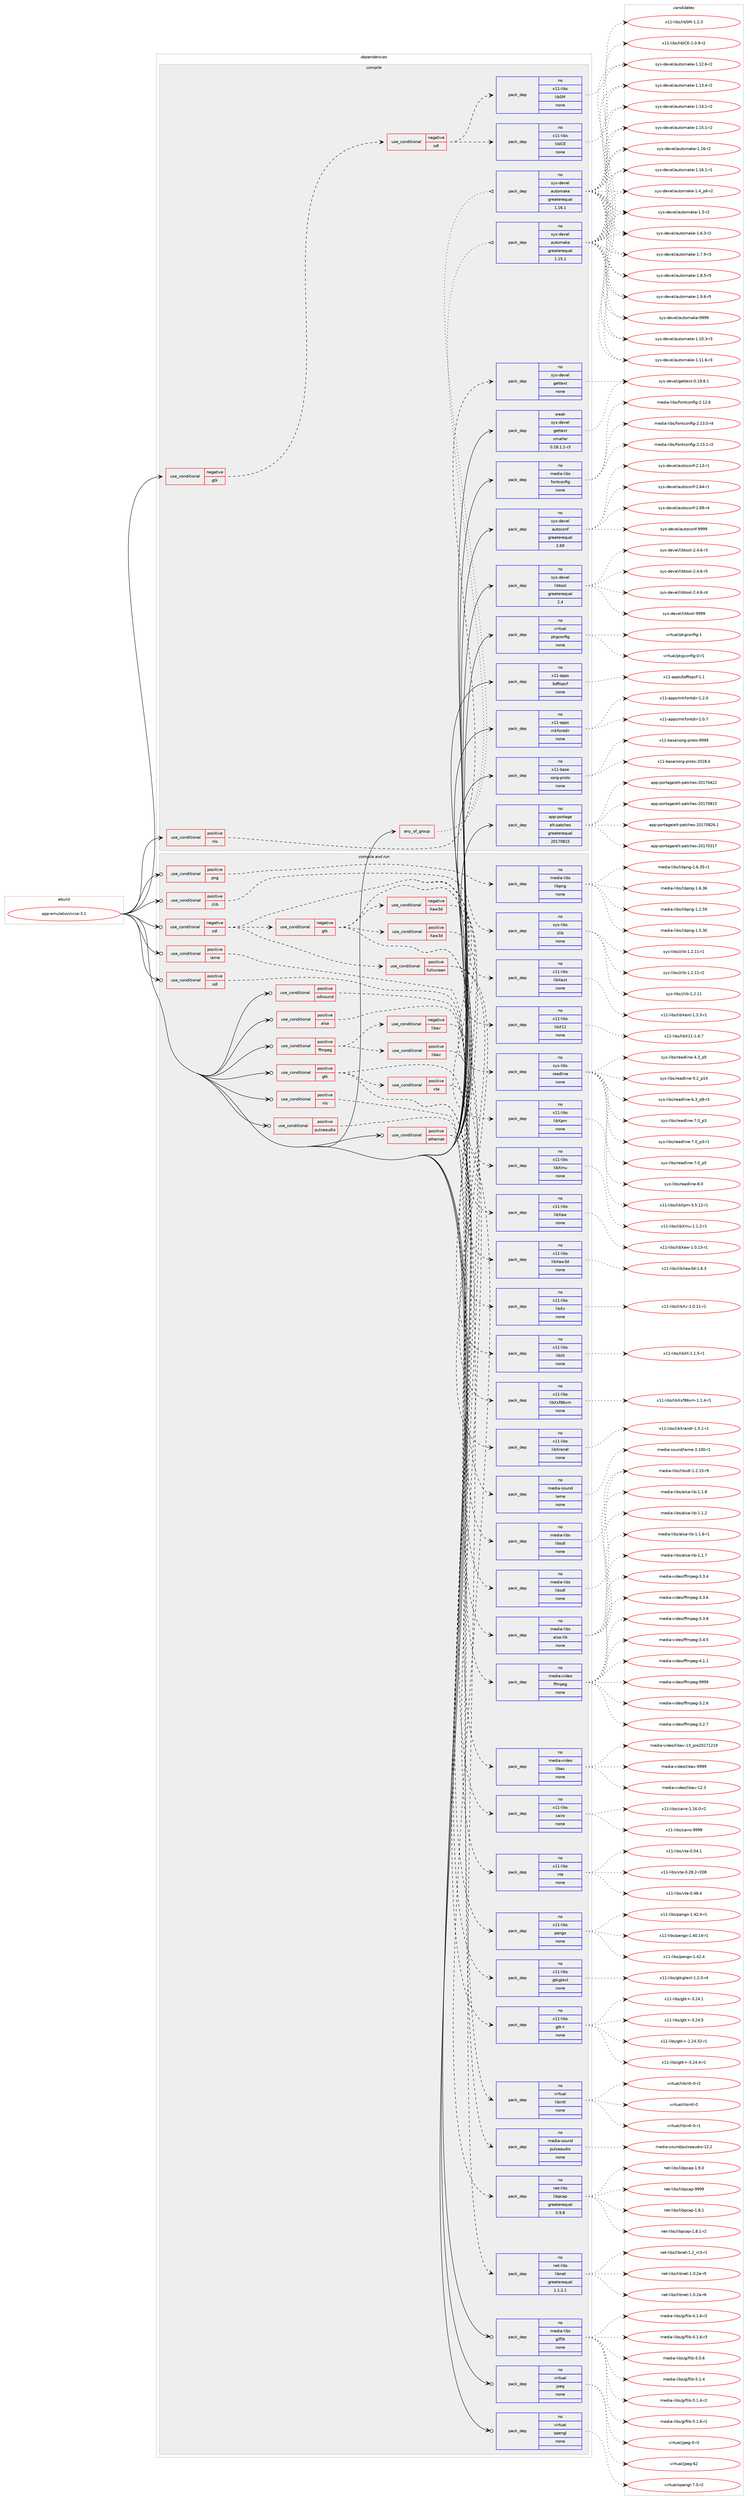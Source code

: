 digraph prolog {

# *************
# Graph options
# *************

newrank=true;
concentrate=true;
compound=true;
graph [rankdir=LR,fontname=Helvetica,fontsize=10,ranksep=1.5];#, ranksep=2.5, nodesep=0.2];
edge  [arrowhead=vee];
node  [fontname=Helvetica,fontsize=10];

# **********
# The ebuild
# **********

subgraph cluster_leftcol {
color=gray;
rank=same;
label=<<i>ebuild</i>>;
id [label="app-emulation/vice-3.1", color=red, width=4, href="../app-emulation/vice-3.1.svg"];
}

# ****************
# The dependencies
# ****************

subgraph cluster_midcol {
color=gray;
label=<<i>dependencies</i>>;
subgraph cluster_compile {
fillcolor="#eeeeee";
style=filled;
label=<<i>compile</i>>;
subgraph any19512 {
dependency1289236 [label=<<TABLE BORDER="0" CELLBORDER="1" CELLSPACING="0" CELLPADDING="4"><TR><TD CELLPADDING="10">any_of_group</TD></TR></TABLE>>, shape=none, color=red];subgraph pack918364 {
dependency1289237 [label=<<TABLE BORDER="0" CELLBORDER="1" CELLSPACING="0" CELLPADDING="4" WIDTH="220"><TR><TD ROWSPAN="6" CELLPADDING="30">pack_dep</TD></TR><TR><TD WIDTH="110">no</TD></TR><TR><TD>sys-devel</TD></TR><TR><TD>automake</TD></TR><TR><TD>greaterequal</TD></TR><TR><TD>1.16.1</TD></TR></TABLE>>, shape=none, color=blue];
}
dependency1289236:e -> dependency1289237:w [weight=20,style="dotted",arrowhead="oinv"];
subgraph pack918365 {
dependency1289238 [label=<<TABLE BORDER="0" CELLBORDER="1" CELLSPACING="0" CELLPADDING="4" WIDTH="220"><TR><TD ROWSPAN="6" CELLPADDING="30">pack_dep</TD></TR><TR><TD WIDTH="110">no</TD></TR><TR><TD>sys-devel</TD></TR><TR><TD>automake</TD></TR><TR><TD>greaterequal</TD></TR><TR><TD>1.15.1</TD></TR></TABLE>>, shape=none, color=blue];
}
dependency1289236:e -> dependency1289238:w [weight=20,style="dotted",arrowhead="oinv"];
}
id:e -> dependency1289236:w [weight=20,style="solid",arrowhead="vee"];
subgraph cond350822 {
dependency1289239 [label=<<TABLE BORDER="0" CELLBORDER="1" CELLSPACING="0" CELLPADDING="4"><TR><TD ROWSPAN="3" CELLPADDING="10">use_conditional</TD></TR><TR><TD>negative</TD></TR><TR><TD>gtk</TD></TR></TABLE>>, shape=none, color=red];
subgraph cond350823 {
dependency1289240 [label=<<TABLE BORDER="0" CELLBORDER="1" CELLSPACING="0" CELLPADDING="4"><TR><TD ROWSPAN="3" CELLPADDING="10">use_conditional</TD></TR><TR><TD>negative</TD></TR><TR><TD>sdl</TD></TR></TABLE>>, shape=none, color=red];
subgraph pack918366 {
dependency1289241 [label=<<TABLE BORDER="0" CELLBORDER="1" CELLSPACING="0" CELLPADDING="4" WIDTH="220"><TR><TD ROWSPAN="6" CELLPADDING="30">pack_dep</TD></TR><TR><TD WIDTH="110">no</TD></TR><TR><TD>x11-libs</TD></TR><TR><TD>libICE</TD></TR><TR><TD>none</TD></TR><TR><TD></TD></TR></TABLE>>, shape=none, color=blue];
}
dependency1289240:e -> dependency1289241:w [weight=20,style="dashed",arrowhead="vee"];
subgraph pack918367 {
dependency1289242 [label=<<TABLE BORDER="0" CELLBORDER="1" CELLSPACING="0" CELLPADDING="4" WIDTH="220"><TR><TD ROWSPAN="6" CELLPADDING="30">pack_dep</TD></TR><TR><TD WIDTH="110">no</TD></TR><TR><TD>x11-libs</TD></TR><TR><TD>libSM</TD></TR><TR><TD>none</TD></TR><TR><TD></TD></TR></TABLE>>, shape=none, color=blue];
}
dependency1289240:e -> dependency1289242:w [weight=20,style="dashed",arrowhead="vee"];
}
dependency1289239:e -> dependency1289240:w [weight=20,style="dashed",arrowhead="vee"];
}
id:e -> dependency1289239:w [weight=20,style="solid",arrowhead="vee"];
subgraph cond350824 {
dependency1289243 [label=<<TABLE BORDER="0" CELLBORDER="1" CELLSPACING="0" CELLPADDING="4"><TR><TD ROWSPAN="3" CELLPADDING="10">use_conditional</TD></TR><TR><TD>positive</TD></TR><TR><TD>nls</TD></TR></TABLE>>, shape=none, color=red];
subgraph pack918368 {
dependency1289244 [label=<<TABLE BORDER="0" CELLBORDER="1" CELLSPACING="0" CELLPADDING="4" WIDTH="220"><TR><TD ROWSPAN="6" CELLPADDING="30">pack_dep</TD></TR><TR><TD WIDTH="110">no</TD></TR><TR><TD>sys-devel</TD></TR><TR><TD>gettext</TD></TR><TR><TD>none</TD></TR><TR><TD></TD></TR></TABLE>>, shape=none, color=blue];
}
dependency1289243:e -> dependency1289244:w [weight=20,style="dashed",arrowhead="vee"];
}
id:e -> dependency1289243:w [weight=20,style="solid",arrowhead="vee"];
subgraph pack918369 {
dependency1289245 [label=<<TABLE BORDER="0" CELLBORDER="1" CELLSPACING="0" CELLPADDING="4" WIDTH="220"><TR><TD ROWSPAN="6" CELLPADDING="30">pack_dep</TD></TR><TR><TD WIDTH="110">no</TD></TR><TR><TD>app-portage</TD></TR><TR><TD>elt-patches</TD></TR><TR><TD>greaterequal</TD></TR><TR><TD>20170815</TD></TR></TABLE>>, shape=none, color=blue];
}
id:e -> dependency1289245:w [weight=20,style="solid",arrowhead="vee"];
subgraph pack918370 {
dependency1289246 [label=<<TABLE BORDER="0" CELLBORDER="1" CELLSPACING="0" CELLPADDING="4" WIDTH="220"><TR><TD ROWSPAN="6" CELLPADDING="30">pack_dep</TD></TR><TR><TD WIDTH="110">no</TD></TR><TR><TD>media-libs</TD></TR><TR><TD>fontconfig</TD></TR><TR><TD>none</TD></TR><TR><TD></TD></TR></TABLE>>, shape=none, color=blue];
}
id:e -> dependency1289246:w [weight=20,style="solid",arrowhead="vee"];
subgraph pack918371 {
dependency1289247 [label=<<TABLE BORDER="0" CELLBORDER="1" CELLSPACING="0" CELLPADDING="4" WIDTH="220"><TR><TD ROWSPAN="6" CELLPADDING="30">pack_dep</TD></TR><TR><TD WIDTH="110">no</TD></TR><TR><TD>sys-devel</TD></TR><TR><TD>autoconf</TD></TR><TR><TD>greaterequal</TD></TR><TR><TD>2.69</TD></TR></TABLE>>, shape=none, color=blue];
}
id:e -> dependency1289247:w [weight=20,style="solid",arrowhead="vee"];
subgraph pack918372 {
dependency1289248 [label=<<TABLE BORDER="0" CELLBORDER="1" CELLSPACING="0" CELLPADDING="4" WIDTH="220"><TR><TD ROWSPAN="6" CELLPADDING="30">pack_dep</TD></TR><TR><TD WIDTH="110">no</TD></TR><TR><TD>sys-devel</TD></TR><TR><TD>libtool</TD></TR><TR><TD>greaterequal</TD></TR><TR><TD>2.4</TD></TR></TABLE>>, shape=none, color=blue];
}
id:e -> dependency1289248:w [weight=20,style="solid",arrowhead="vee"];
subgraph pack918373 {
dependency1289249 [label=<<TABLE BORDER="0" CELLBORDER="1" CELLSPACING="0" CELLPADDING="4" WIDTH="220"><TR><TD ROWSPAN="6" CELLPADDING="30">pack_dep</TD></TR><TR><TD WIDTH="110">no</TD></TR><TR><TD>virtual</TD></TR><TR><TD>pkgconfig</TD></TR><TR><TD>none</TD></TR><TR><TD></TD></TR></TABLE>>, shape=none, color=blue];
}
id:e -> dependency1289249:w [weight=20,style="solid",arrowhead="vee"];
subgraph pack918374 {
dependency1289250 [label=<<TABLE BORDER="0" CELLBORDER="1" CELLSPACING="0" CELLPADDING="4" WIDTH="220"><TR><TD ROWSPAN="6" CELLPADDING="30">pack_dep</TD></TR><TR><TD WIDTH="110">no</TD></TR><TR><TD>x11-apps</TD></TR><TR><TD>bdftopcf</TD></TR><TR><TD>none</TD></TR><TR><TD></TD></TR></TABLE>>, shape=none, color=blue];
}
id:e -> dependency1289250:w [weight=20,style="solid",arrowhead="vee"];
subgraph pack918375 {
dependency1289251 [label=<<TABLE BORDER="0" CELLBORDER="1" CELLSPACING="0" CELLPADDING="4" WIDTH="220"><TR><TD ROWSPAN="6" CELLPADDING="30">pack_dep</TD></TR><TR><TD WIDTH="110">no</TD></TR><TR><TD>x11-apps</TD></TR><TR><TD>mkfontdir</TD></TR><TR><TD>none</TD></TR><TR><TD></TD></TR></TABLE>>, shape=none, color=blue];
}
id:e -> dependency1289251:w [weight=20,style="solid",arrowhead="vee"];
subgraph pack918376 {
dependency1289252 [label=<<TABLE BORDER="0" CELLBORDER="1" CELLSPACING="0" CELLPADDING="4" WIDTH="220"><TR><TD ROWSPAN="6" CELLPADDING="30">pack_dep</TD></TR><TR><TD WIDTH="110">no</TD></TR><TR><TD>x11-base</TD></TR><TR><TD>xorg-proto</TD></TR><TR><TD>none</TD></TR><TR><TD></TD></TR></TABLE>>, shape=none, color=blue];
}
id:e -> dependency1289252:w [weight=20,style="solid",arrowhead="vee"];
subgraph pack918377 {
dependency1289253 [label=<<TABLE BORDER="0" CELLBORDER="1" CELLSPACING="0" CELLPADDING="4" WIDTH="220"><TR><TD ROWSPAN="6" CELLPADDING="30">pack_dep</TD></TR><TR><TD WIDTH="110">weak</TD></TR><TR><TD>sys-devel</TD></TR><TR><TD>gettext</TD></TR><TR><TD>smaller</TD></TR><TR><TD>0.18.1.1-r3</TD></TR></TABLE>>, shape=none, color=blue];
}
id:e -> dependency1289253:w [weight=20,style="solid",arrowhead="vee"];
}
subgraph cluster_compileandrun {
fillcolor="#eeeeee";
style=filled;
label=<<i>compile and run</i>>;
subgraph cond350825 {
dependency1289254 [label=<<TABLE BORDER="0" CELLBORDER="1" CELLSPACING="0" CELLPADDING="4"><TR><TD ROWSPAN="3" CELLPADDING="10">use_conditional</TD></TR><TR><TD>negative</TD></TR><TR><TD>sdl</TD></TR></TABLE>>, shape=none, color=red];
subgraph pack918378 {
dependency1289255 [label=<<TABLE BORDER="0" CELLBORDER="1" CELLSPACING="0" CELLPADDING="4" WIDTH="220"><TR><TD ROWSPAN="6" CELLPADDING="30">pack_dep</TD></TR><TR><TD WIDTH="110">no</TD></TR><TR><TD>sys-libs</TD></TR><TR><TD>readline</TD></TR><TR><TD>none</TD></TR><TR><TD></TD></TR></TABLE>>, shape=none, color=blue];
}
dependency1289254:e -> dependency1289255:w [weight=20,style="dashed",arrowhead="vee"];
subgraph pack918379 {
dependency1289256 [label=<<TABLE BORDER="0" CELLBORDER="1" CELLSPACING="0" CELLPADDING="4" WIDTH="220"><TR><TD ROWSPAN="6" CELLPADDING="30">pack_dep</TD></TR><TR><TD WIDTH="110">no</TD></TR><TR><TD>x11-libs</TD></TR><TR><TD>libX11</TD></TR><TR><TD>none</TD></TR><TR><TD></TD></TR></TABLE>>, shape=none, color=blue];
}
dependency1289254:e -> dependency1289256:w [weight=20,style="dashed",arrowhead="vee"];
subgraph pack918380 {
dependency1289257 [label=<<TABLE BORDER="0" CELLBORDER="1" CELLSPACING="0" CELLPADDING="4" WIDTH="220"><TR><TD ROWSPAN="6" CELLPADDING="30">pack_dep</TD></TR><TR><TD WIDTH="110">no</TD></TR><TR><TD>x11-libs</TD></TR><TR><TD>libXext</TD></TR><TR><TD>none</TD></TR><TR><TD></TD></TR></TABLE>>, shape=none, color=blue];
}
dependency1289254:e -> dependency1289257:w [weight=20,style="dashed",arrowhead="vee"];
subgraph cond350826 {
dependency1289258 [label=<<TABLE BORDER="0" CELLBORDER="1" CELLSPACING="0" CELLPADDING="4"><TR><TD ROWSPAN="3" CELLPADDING="10">use_conditional</TD></TR><TR><TD>positive</TD></TR><TR><TD>fullscreen</TD></TR></TABLE>>, shape=none, color=red];
subgraph pack918381 {
dependency1289259 [label=<<TABLE BORDER="0" CELLBORDER="1" CELLSPACING="0" CELLPADDING="4" WIDTH="220"><TR><TD ROWSPAN="6" CELLPADDING="30">pack_dep</TD></TR><TR><TD WIDTH="110">no</TD></TR><TR><TD>x11-libs</TD></TR><TR><TD>libXrandr</TD></TR><TR><TD>none</TD></TR><TR><TD></TD></TR></TABLE>>, shape=none, color=blue];
}
dependency1289258:e -> dependency1289259:w [weight=20,style="dashed",arrowhead="vee"];
subgraph pack918382 {
dependency1289260 [label=<<TABLE BORDER="0" CELLBORDER="1" CELLSPACING="0" CELLPADDING="4" WIDTH="220"><TR><TD ROWSPAN="6" CELLPADDING="30">pack_dep</TD></TR><TR><TD WIDTH="110">no</TD></TR><TR><TD>x11-libs</TD></TR><TR><TD>libXxf86vm</TD></TR><TR><TD>none</TD></TR><TR><TD></TD></TR></TABLE>>, shape=none, color=blue];
}
dependency1289258:e -> dependency1289260:w [weight=20,style="dashed",arrowhead="vee"];
}
dependency1289254:e -> dependency1289258:w [weight=20,style="dashed",arrowhead="vee"];
subgraph cond350827 {
dependency1289261 [label=<<TABLE BORDER="0" CELLBORDER="1" CELLSPACING="0" CELLPADDING="4"><TR><TD ROWSPAN="3" CELLPADDING="10">use_conditional</TD></TR><TR><TD>negative</TD></TR><TR><TD>gtk</TD></TR></TABLE>>, shape=none, color=red];
subgraph pack918383 {
dependency1289262 [label=<<TABLE BORDER="0" CELLBORDER="1" CELLSPACING="0" CELLPADDING="4" WIDTH="220"><TR><TD ROWSPAN="6" CELLPADDING="30">pack_dep</TD></TR><TR><TD WIDTH="110">no</TD></TR><TR><TD>x11-libs</TD></TR><TR><TD>libXmu</TD></TR><TR><TD>none</TD></TR><TR><TD></TD></TR></TABLE>>, shape=none, color=blue];
}
dependency1289261:e -> dependency1289262:w [weight=20,style="dashed",arrowhead="vee"];
subgraph pack918384 {
dependency1289263 [label=<<TABLE BORDER="0" CELLBORDER="1" CELLSPACING="0" CELLPADDING="4" WIDTH="220"><TR><TD ROWSPAN="6" CELLPADDING="30">pack_dep</TD></TR><TR><TD WIDTH="110">no</TD></TR><TR><TD>x11-libs</TD></TR><TR><TD>libXpm</TD></TR><TR><TD>none</TD></TR><TR><TD></TD></TR></TABLE>>, shape=none, color=blue];
}
dependency1289261:e -> dependency1289263:w [weight=20,style="dashed",arrowhead="vee"];
subgraph pack918385 {
dependency1289264 [label=<<TABLE BORDER="0" CELLBORDER="1" CELLSPACING="0" CELLPADDING="4" WIDTH="220"><TR><TD ROWSPAN="6" CELLPADDING="30">pack_dep</TD></TR><TR><TD WIDTH="110">no</TD></TR><TR><TD>x11-libs</TD></TR><TR><TD>libXt</TD></TR><TR><TD>none</TD></TR><TR><TD></TD></TR></TABLE>>, shape=none, color=blue];
}
dependency1289261:e -> dependency1289264:w [weight=20,style="dashed",arrowhead="vee"];
subgraph pack918386 {
dependency1289265 [label=<<TABLE BORDER="0" CELLBORDER="1" CELLSPACING="0" CELLPADDING="4" WIDTH="220"><TR><TD ROWSPAN="6" CELLPADDING="30">pack_dep</TD></TR><TR><TD WIDTH="110">no</TD></TR><TR><TD>x11-libs</TD></TR><TR><TD>libXv</TD></TR><TR><TD>none</TD></TR><TR><TD></TD></TR></TABLE>>, shape=none, color=blue];
}
dependency1289261:e -> dependency1289265:w [weight=20,style="dashed",arrowhead="vee"];
subgraph cond350828 {
dependency1289266 [label=<<TABLE BORDER="0" CELLBORDER="1" CELLSPACING="0" CELLPADDING="4"><TR><TD ROWSPAN="3" CELLPADDING="10">use_conditional</TD></TR><TR><TD>positive</TD></TR><TR><TD>Xaw3d</TD></TR></TABLE>>, shape=none, color=red];
subgraph pack918387 {
dependency1289267 [label=<<TABLE BORDER="0" CELLBORDER="1" CELLSPACING="0" CELLPADDING="4" WIDTH="220"><TR><TD ROWSPAN="6" CELLPADDING="30">pack_dep</TD></TR><TR><TD WIDTH="110">no</TD></TR><TR><TD>x11-libs</TD></TR><TR><TD>libXaw3d</TD></TR><TR><TD>none</TD></TR><TR><TD></TD></TR></TABLE>>, shape=none, color=blue];
}
dependency1289266:e -> dependency1289267:w [weight=20,style="dashed",arrowhead="vee"];
}
dependency1289261:e -> dependency1289266:w [weight=20,style="dashed",arrowhead="vee"];
subgraph cond350829 {
dependency1289268 [label=<<TABLE BORDER="0" CELLBORDER="1" CELLSPACING="0" CELLPADDING="4"><TR><TD ROWSPAN="3" CELLPADDING="10">use_conditional</TD></TR><TR><TD>negative</TD></TR><TR><TD>Xaw3d</TD></TR></TABLE>>, shape=none, color=red];
subgraph pack918388 {
dependency1289269 [label=<<TABLE BORDER="0" CELLBORDER="1" CELLSPACING="0" CELLPADDING="4" WIDTH="220"><TR><TD ROWSPAN="6" CELLPADDING="30">pack_dep</TD></TR><TR><TD WIDTH="110">no</TD></TR><TR><TD>x11-libs</TD></TR><TR><TD>libXaw</TD></TR><TR><TD>none</TD></TR><TR><TD></TD></TR></TABLE>>, shape=none, color=blue];
}
dependency1289268:e -> dependency1289269:w [weight=20,style="dashed",arrowhead="vee"];
}
dependency1289261:e -> dependency1289268:w [weight=20,style="dashed",arrowhead="vee"];
}
dependency1289254:e -> dependency1289261:w [weight=20,style="dashed",arrowhead="vee"];
}
id:e -> dependency1289254:w [weight=20,style="solid",arrowhead="odotvee"];
subgraph cond350830 {
dependency1289270 [label=<<TABLE BORDER="0" CELLBORDER="1" CELLSPACING="0" CELLPADDING="4"><TR><TD ROWSPAN="3" CELLPADDING="10">use_conditional</TD></TR><TR><TD>positive</TD></TR><TR><TD>alsa</TD></TR></TABLE>>, shape=none, color=red];
subgraph pack918389 {
dependency1289271 [label=<<TABLE BORDER="0" CELLBORDER="1" CELLSPACING="0" CELLPADDING="4" WIDTH="220"><TR><TD ROWSPAN="6" CELLPADDING="30">pack_dep</TD></TR><TR><TD WIDTH="110">no</TD></TR><TR><TD>media-libs</TD></TR><TR><TD>alsa-lib</TD></TR><TR><TD>none</TD></TR><TR><TD></TD></TR></TABLE>>, shape=none, color=blue];
}
dependency1289270:e -> dependency1289271:w [weight=20,style="dashed",arrowhead="vee"];
}
id:e -> dependency1289270:w [weight=20,style="solid",arrowhead="odotvee"];
subgraph cond350831 {
dependency1289272 [label=<<TABLE BORDER="0" CELLBORDER="1" CELLSPACING="0" CELLPADDING="4"><TR><TD ROWSPAN="3" CELLPADDING="10">use_conditional</TD></TR><TR><TD>positive</TD></TR><TR><TD>ethernet</TD></TR></TABLE>>, shape=none, color=red];
subgraph pack918390 {
dependency1289273 [label=<<TABLE BORDER="0" CELLBORDER="1" CELLSPACING="0" CELLPADDING="4" WIDTH="220"><TR><TD ROWSPAN="6" CELLPADDING="30">pack_dep</TD></TR><TR><TD WIDTH="110">no</TD></TR><TR><TD>net-libs</TD></TR><TR><TD>libpcap</TD></TR><TR><TD>greaterequal</TD></TR><TR><TD>0.9.8</TD></TR></TABLE>>, shape=none, color=blue];
}
dependency1289272:e -> dependency1289273:w [weight=20,style="dashed",arrowhead="vee"];
subgraph pack918391 {
dependency1289274 [label=<<TABLE BORDER="0" CELLBORDER="1" CELLSPACING="0" CELLPADDING="4" WIDTH="220"><TR><TD ROWSPAN="6" CELLPADDING="30">pack_dep</TD></TR><TR><TD WIDTH="110">no</TD></TR><TR><TD>net-libs</TD></TR><TR><TD>libnet</TD></TR><TR><TD>greaterequal</TD></TR><TR><TD>1.1.2.1</TD></TR></TABLE>>, shape=none, color=blue];
}
dependency1289272:e -> dependency1289274:w [weight=20,style="dashed",arrowhead="vee"];
}
id:e -> dependency1289272:w [weight=20,style="solid",arrowhead="odotvee"];
subgraph cond350832 {
dependency1289275 [label=<<TABLE BORDER="0" CELLBORDER="1" CELLSPACING="0" CELLPADDING="4"><TR><TD ROWSPAN="3" CELLPADDING="10">use_conditional</TD></TR><TR><TD>positive</TD></TR><TR><TD>ffmpeg</TD></TR></TABLE>>, shape=none, color=red];
subgraph cond350833 {
dependency1289276 [label=<<TABLE BORDER="0" CELLBORDER="1" CELLSPACING="0" CELLPADDING="4"><TR><TD ROWSPAN="3" CELLPADDING="10">use_conditional</TD></TR><TR><TD>positive</TD></TR><TR><TD>libav</TD></TR></TABLE>>, shape=none, color=red];
subgraph pack918392 {
dependency1289277 [label=<<TABLE BORDER="0" CELLBORDER="1" CELLSPACING="0" CELLPADDING="4" WIDTH="220"><TR><TD ROWSPAN="6" CELLPADDING="30">pack_dep</TD></TR><TR><TD WIDTH="110">no</TD></TR><TR><TD>media-video</TD></TR><TR><TD>libav</TD></TR><TR><TD>none</TD></TR><TR><TD></TD></TR></TABLE>>, shape=none, color=blue];
}
dependency1289276:e -> dependency1289277:w [weight=20,style="dashed",arrowhead="vee"];
}
dependency1289275:e -> dependency1289276:w [weight=20,style="dashed",arrowhead="vee"];
subgraph cond350834 {
dependency1289278 [label=<<TABLE BORDER="0" CELLBORDER="1" CELLSPACING="0" CELLPADDING="4"><TR><TD ROWSPAN="3" CELLPADDING="10">use_conditional</TD></TR><TR><TD>negative</TD></TR><TR><TD>libav</TD></TR></TABLE>>, shape=none, color=red];
subgraph pack918393 {
dependency1289279 [label=<<TABLE BORDER="0" CELLBORDER="1" CELLSPACING="0" CELLPADDING="4" WIDTH="220"><TR><TD ROWSPAN="6" CELLPADDING="30">pack_dep</TD></TR><TR><TD WIDTH="110">no</TD></TR><TR><TD>media-video</TD></TR><TR><TD>ffmpeg</TD></TR><TR><TD>none</TD></TR><TR><TD></TD></TR></TABLE>>, shape=none, color=blue];
}
dependency1289278:e -> dependency1289279:w [weight=20,style="dashed",arrowhead="vee"];
}
dependency1289275:e -> dependency1289278:w [weight=20,style="dashed",arrowhead="vee"];
}
id:e -> dependency1289275:w [weight=20,style="solid",arrowhead="odotvee"];
subgraph cond350835 {
dependency1289280 [label=<<TABLE BORDER="0" CELLBORDER="1" CELLSPACING="0" CELLPADDING="4"><TR><TD ROWSPAN="3" CELLPADDING="10">use_conditional</TD></TR><TR><TD>positive</TD></TR><TR><TD>gtk</TD></TR></TABLE>>, shape=none, color=red];
subgraph pack918394 {
dependency1289281 [label=<<TABLE BORDER="0" CELLBORDER="1" CELLSPACING="0" CELLPADDING="4" WIDTH="220"><TR><TD ROWSPAN="6" CELLPADDING="30">pack_dep</TD></TR><TR><TD WIDTH="110">no</TD></TR><TR><TD>x11-libs</TD></TR><TR><TD>cairo</TD></TR><TR><TD>none</TD></TR><TR><TD></TD></TR></TABLE>>, shape=none, color=blue];
}
dependency1289280:e -> dependency1289281:w [weight=20,style="dashed",arrowhead="vee"];
subgraph pack918395 {
dependency1289282 [label=<<TABLE BORDER="0" CELLBORDER="1" CELLSPACING="0" CELLPADDING="4" WIDTH="220"><TR><TD ROWSPAN="6" CELLPADDING="30">pack_dep</TD></TR><TR><TD WIDTH="110">no</TD></TR><TR><TD>x11-libs</TD></TR><TR><TD>gtk+</TD></TR><TR><TD>none</TD></TR><TR><TD></TD></TR></TABLE>>, shape=none, color=blue];
}
dependency1289280:e -> dependency1289282:w [weight=20,style="dashed",arrowhead="vee"];
subgraph pack918396 {
dependency1289283 [label=<<TABLE BORDER="0" CELLBORDER="1" CELLSPACING="0" CELLPADDING="4" WIDTH="220"><TR><TD ROWSPAN="6" CELLPADDING="30">pack_dep</TD></TR><TR><TD WIDTH="110">no</TD></TR><TR><TD>x11-libs</TD></TR><TR><TD>gtkglext</TD></TR><TR><TD>none</TD></TR><TR><TD></TD></TR></TABLE>>, shape=none, color=blue];
}
dependency1289280:e -> dependency1289283:w [weight=20,style="dashed",arrowhead="vee"];
subgraph pack918397 {
dependency1289284 [label=<<TABLE BORDER="0" CELLBORDER="1" CELLSPACING="0" CELLPADDING="4" WIDTH="220"><TR><TD ROWSPAN="6" CELLPADDING="30">pack_dep</TD></TR><TR><TD WIDTH="110">no</TD></TR><TR><TD>x11-libs</TD></TR><TR><TD>pango</TD></TR><TR><TD>none</TD></TR><TR><TD></TD></TR></TABLE>>, shape=none, color=blue];
}
dependency1289280:e -> dependency1289284:w [weight=20,style="dashed",arrowhead="vee"];
subgraph cond350836 {
dependency1289285 [label=<<TABLE BORDER="0" CELLBORDER="1" CELLSPACING="0" CELLPADDING="4"><TR><TD ROWSPAN="3" CELLPADDING="10">use_conditional</TD></TR><TR><TD>positive</TD></TR><TR><TD>vte</TD></TR></TABLE>>, shape=none, color=red];
subgraph pack918398 {
dependency1289286 [label=<<TABLE BORDER="0" CELLBORDER="1" CELLSPACING="0" CELLPADDING="4" WIDTH="220"><TR><TD ROWSPAN="6" CELLPADDING="30">pack_dep</TD></TR><TR><TD WIDTH="110">no</TD></TR><TR><TD>x11-libs</TD></TR><TR><TD>vte</TD></TR><TR><TD>none</TD></TR><TR><TD></TD></TR></TABLE>>, shape=none, color=blue];
}
dependency1289285:e -> dependency1289286:w [weight=20,style="dashed",arrowhead="vee"];
}
dependency1289280:e -> dependency1289285:w [weight=20,style="dashed",arrowhead="vee"];
}
id:e -> dependency1289280:w [weight=20,style="solid",arrowhead="odotvee"];
subgraph cond350837 {
dependency1289287 [label=<<TABLE BORDER="0" CELLBORDER="1" CELLSPACING="0" CELLPADDING="4"><TR><TD ROWSPAN="3" CELLPADDING="10">use_conditional</TD></TR><TR><TD>positive</TD></TR><TR><TD>lame</TD></TR></TABLE>>, shape=none, color=red];
subgraph pack918399 {
dependency1289288 [label=<<TABLE BORDER="0" CELLBORDER="1" CELLSPACING="0" CELLPADDING="4" WIDTH="220"><TR><TD ROWSPAN="6" CELLPADDING="30">pack_dep</TD></TR><TR><TD WIDTH="110">no</TD></TR><TR><TD>media-sound</TD></TR><TR><TD>lame</TD></TR><TR><TD>none</TD></TR><TR><TD></TD></TR></TABLE>>, shape=none, color=blue];
}
dependency1289287:e -> dependency1289288:w [weight=20,style="dashed",arrowhead="vee"];
}
id:e -> dependency1289287:w [weight=20,style="solid",arrowhead="odotvee"];
subgraph cond350838 {
dependency1289289 [label=<<TABLE BORDER="0" CELLBORDER="1" CELLSPACING="0" CELLPADDING="4"><TR><TD ROWSPAN="3" CELLPADDING="10">use_conditional</TD></TR><TR><TD>positive</TD></TR><TR><TD>nls</TD></TR></TABLE>>, shape=none, color=red];
subgraph pack918400 {
dependency1289290 [label=<<TABLE BORDER="0" CELLBORDER="1" CELLSPACING="0" CELLPADDING="4" WIDTH="220"><TR><TD ROWSPAN="6" CELLPADDING="30">pack_dep</TD></TR><TR><TD WIDTH="110">no</TD></TR><TR><TD>virtual</TD></TR><TR><TD>libintl</TD></TR><TR><TD>none</TD></TR><TR><TD></TD></TR></TABLE>>, shape=none, color=blue];
}
dependency1289289:e -> dependency1289290:w [weight=20,style="dashed",arrowhead="vee"];
}
id:e -> dependency1289289:w [weight=20,style="solid",arrowhead="odotvee"];
subgraph cond350839 {
dependency1289291 [label=<<TABLE BORDER="0" CELLBORDER="1" CELLSPACING="0" CELLPADDING="4"><TR><TD ROWSPAN="3" CELLPADDING="10">use_conditional</TD></TR><TR><TD>positive</TD></TR><TR><TD>png</TD></TR></TABLE>>, shape=none, color=red];
subgraph pack918401 {
dependency1289292 [label=<<TABLE BORDER="0" CELLBORDER="1" CELLSPACING="0" CELLPADDING="4" WIDTH="220"><TR><TD ROWSPAN="6" CELLPADDING="30">pack_dep</TD></TR><TR><TD WIDTH="110">no</TD></TR><TR><TD>media-libs</TD></TR><TR><TD>libpng</TD></TR><TR><TD>none</TD></TR><TR><TD></TD></TR></TABLE>>, shape=none, color=blue];
}
dependency1289291:e -> dependency1289292:w [weight=20,style="dashed",arrowhead="vee"];
}
id:e -> dependency1289291:w [weight=20,style="solid",arrowhead="odotvee"];
subgraph cond350840 {
dependency1289293 [label=<<TABLE BORDER="0" CELLBORDER="1" CELLSPACING="0" CELLPADDING="4"><TR><TD ROWSPAN="3" CELLPADDING="10">use_conditional</TD></TR><TR><TD>positive</TD></TR><TR><TD>pulseaudio</TD></TR></TABLE>>, shape=none, color=red];
subgraph pack918402 {
dependency1289294 [label=<<TABLE BORDER="0" CELLBORDER="1" CELLSPACING="0" CELLPADDING="4" WIDTH="220"><TR><TD ROWSPAN="6" CELLPADDING="30">pack_dep</TD></TR><TR><TD WIDTH="110">no</TD></TR><TR><TD>media-sound</TD></TR><TR><TD>pulseaudio</TD></TR><TR><TD>none</TD></TR><TR><TD></TD></TR></TABLE>>, shape=none, color=blue];
}
dependency1289293:e -> dependency1289294:w [weight=20,style="dashed",arrowhead="vee"];
}
id:e -> dependency1289293:w [weight=20,style="solid",arrowhead="odotvee"];
subgraph cond350841 {
dependency1289295 [label=<<TABLE BORDER="0" CELLBORDER="1" CELLSPACING="0" CELLPADDING="4"><TR><TD ROWSPAN="3" CELLPADDING="10">use_conditional</TD></TR><TR><TD>positive</TD></TR><TR><TD>sdl</TD></TR></TABLE>>, shape=none, color=red];
subgraph pack918403 {
dependency1289296 [label=<<TABLE BORDER="0" CELLBORDER="1" CELLSPACING="0" CELLPADDING="4" WIDTH="220"><TR><TD ROWSPAN="6" CELLPADDING="30">pack_dep</TD></TR><TR><TD WIDTH="110">no</TD></TR><TR><TD>media-libs</TD></TR><TR><TD>libsdl</TD></TR><TR><TD>none</TD></TR><TR><TD></TD></TR></TABLE>>, shape=none, color=blue];
}
dependency1289295:e -> dependency1289296:w [weight=20,style="dashed",arrowhead="vee"];
}
id:e -> dependency1289295:w [weight=20,style="solid",arrowhead="odotvee"];
subgraph cond350842 {
dependency1289297 [label=<<TABLE BORDER="0" CELLBORDER="1" CELLSPACING="0" CELLPADDING="4"><TR><TD ROWSPAN="3" CELLPADDING="10">use_conditional</TD></TR><TR><TD>positive</TD></TR><TR><TD>sdlsound</TD></TR></TABLE>>, shape=none, color=red];
subgraph pack918404 {
dependency1289298 [label=<<TABLE BORDER="0" CELLBORDER="1" CELLSPACING="0" CELLPADDING="4" WIDTH="220"><TR><TD ROWSPAN="6" CELLPADDING="30">pack_dep</TD></TR><TR><TD WIDTH="110">no</TD></TR><TR><TD>media-libs</TD></TR><TR><TD>libsdl</TD></TR><TR><TD>none</TD></TR><TR><TD></TD></TR></TABLE>>, shape=none, color=blue];
}
dependency1289297:e -> dependency1289298:w [weight=20,style="dashed",arrowhead="vee"];
}
id:e -> dependency1289297:w [weight=20,style="solid",arrowhead="odotvee"];
subgraph cond350843 {
dependency1289299 [label=<<TABLE BORDER="0" CELLBORDER="1" CELLSPACING="0" CELLPADDING="4"><TR><TD ROWSPAN="3" CELLPADDING="10">use_conditional</TD></TR><TR><TD>positive</TD></TR><TR><TD>zlib</TD></TR></TABLE>>, shape=none, color=red];
subgraph pack918405 {
dependency1289300 [label=<<TABLE BORDER="0" CELLBORDER="1" CELLSPACING="0" CELLPADDING="4" WIDTH="220"><TR><TD ROWSPAN="6" CELLPADDING="30">pack_dep</TD></TR><TR><TD WIDTH="110">no</TD></TR><TR><TD>sys-libs</TD></TR><TR><TD>zlib</TD></TR><TR><TD>none</TD></TR><TR><TD></TD></TR></TABLE>>, shape=none, color=blue];
}
dependency1289299:e -> dependency1289300:w [weight=20,style="dashed",arrowhead="vee"];
}
id:e -> dependency1289299:w [weight=20,style="solid",arrowhead="odotvee"];
subgraph pack918406 {
dependency1289301 [label=<<TABLE BORDER="0" CELLBORDER="1" CELLSPACING="0" CELLPADDING="4" WIDTH="220"><TR><TD ROWSPAN="6" CELLPADDING="30">pack_dep</TD></TR><TR><TD WIDTH="110">no</TD></TR><TR><TD>media-libs</TD></TR><TR><TD>giflib</TD></TR><TR><TD>none</TD></TR><TR><TD></TD></TR></TABLE>>, shape=none, color=blue];
}
id:e -> dependency1289301:w [weight=20,style="solid",arrowhead="odotvee"];
subgraph pack918407 {
dependency1289302 [label=<<TABLE BORDER="0" CELLBORDER="1" CELLSPACING="0" CELLPADDING="4" WIDTH="220"><TR><TD ROWSPAN="6" CELLPADDING="30">pack_dep</TD></TR><TR><TD WIDTH="110">no</TD></TR><TR><TD>virtual</TD></TR><TR><TD>jpeg</TD></TR><TR><TD>none</TD></TR><TR><TD></TD></TR></TABLE>>, shape=none, color=blue];
}
id:e -> dependency1289302:w [weight=20,style="solid",arrowhead="odotvee"];
subgraph pack918408 {
dependency1289303 [label=<<TABLE BORDER="0" CELLBORDER="1" CELLSPACING="0" CELLPADDING="4" WIDTH="220"><TR><TD ROWSPAN="6" CELLPADDING="30">pack_dep</TD></TR><TR><TD WIDTH="110">no</TD></TR><TR><TD>virtual</TD></TR><TR><TD>opengl</TD></TR><TR><TD>none</TD></TR><TR><TD></TD></TR></TABLE>>, shape=none, color=blue];
}
id:e -> dependency1289303:w [weight=20,style="solid",arrowhead="odotvee"];
}
subgraph cluster_run {
fillcolor="#eeeeee";
style=filled;
label=<<i>run</i>>;
}
}

# **************
# The candidates
# **************

subgraph cluster_choices {
rank=same;
color=gray;
label=<<i>candidates</i>>;

subgraph choice918364 {
color=black;
nodesep=1;
choice11512111545100101118101108479711711611110997107101454946494846514511451 [label="sys-devel/automake-1.10.3-r3", color=red, width=4,href="../sys-devel/automake-1.10.3-r3.svg"];
choice11512111545100101118101108479711711611110997107101454946494946544511451 [label="sys-devel/automake-1.11.6-r3", color=red, width=4,href="../sys-devel/automake-1.11.6-r3.svg"];
choice11512111545100101118101108479711711611110997107101454946495046544511450 [label="sys-devel/automake-1.12.6-r2", color=red, width=4,href="../sys-devel/automake-1.12.6-r2.svg"];
choice11512111545100101118101108479711711611110997107101454946495146524511450 [label="sys-devel/automake-1.13.4-r2", color=red, width=4,href="../sys-devel/automake-1.13.4-r2.svg"];
choice11512111545100101118101108479711711611110997107101454946495246494511450 [label="sys-devel/automake-1.14.1-r2", color=red, width=4,href="../sys-devel/automake-1.14.1-r2.svg"];
choice11512111545100101118101108479711711611110997107101454946495346494511450 [label="sys-devel/automake-1.15.1-r2", color=red, width=4,href="../sys-devel/automake-1.15.1-r2.svg"];
choice1151211154510010111810110847971171161111099710710145494649544511450 [label="sys-devel/automake-1.16-r2", color=red, width=4,href="../sys-devel/automake-1.16-r2.svg"];
choice11512111545100101118101108479711711611110997107101454946495446494511449 [label="sys-devel/automake-1.16.1-r1", color=red, width=4,href="../sys-devel/automake-1.16.1-r1.svg"];
choice115121115451001011181011084797117116111109971071014549465295112544511450 [label="sys-devel/automake-1.4_p6-r2", color=red, width=4,href="../sys-devel/automake-1.4_p6-r2.svg"];
choice11512111545100101118101108479711711611110997107101454946534511450 [label="sys-devel/automake-1.5-r2", color=red, width=4,href="../sys-devel/automake-1.5-r2.svg"];
choice115121115451001011181011084797117116111109971071014549465446514511450 [label="sys-devel/automake-1.6.3-r2", color=red, width=4,href="../sys-devel/automake-1.6.3-r2.svg"];
choice115121115451001011181011084797117116111109971071014549465546574511451 [label="sys-devel/automake-1.7.9-r3", color=red, width=4,href="../sys-devel/automake-1.7.9-r3.svg"];
choice115121115451001011181011084797117116111109971071014549465646534511453 [label="sys-devel/automake-1.8.5-r5", color=red, width=4,href="../sys-devel/automake-1.8.5-r5.svg"];
choice115121115451001011181011084797117116111109971071014549465746544511453 [label="sys-devel/automake-1.9.6-r5", color=red, width=4,href="../sys-devel/automake-1.9.6-r5.svg"];
choice115121115451001011181011084797117116111109971071014557575757 [label="sys-devel/automake-9999", color=red, width=4,href="../sys-devel/automake-9999.svg"];
dependency1289237:e -> choice11512111545100101118101108479711711611110997107101454946494846514511451:w [style=dotted,weight="100"];
dependency1289237:e -> choice11512111545100101118101108479711711611110997107101454946494946544511451:w [style=dotted,weight="100"];
dependency1289237:e -> choice11512111545100101118101108479711711611110997107101454946495046544511450:w [style=dotted,weight="100"];
dependency1289237:e -> choice11512111545100101118101108479711711611110997107101454946495146524511450:w [style=dotted,weight="100"];
dependency1289237:e -> choice11512111545100101118101108479711711611110997107101454946495246494511450:w [style=dotted,weight="100"];
dependency1289237:e -> choice11512111545100101118101108479711711611110997107101454946495346494511450:w [style=dotted,weight="100"];
dependency1289237:e -> choice1151211154510010111810110847971171161111099710710145494649544511450:w [style=dotted,weight="100"];
dependency1289237:e -> choice11512111545100101118101108479711711611110997107101454946495446494511449:w [style=dotted,weight="100"];
dependency1289237:e -> choice115121115451001011181011084797117116111109971071014549465295112544511450:w [style=dotted,weight="100"];
dependency1289237:e -> choice11512111545100101118101108479711711611110997107101454946534511450:w [style=dotted,weight="100"];
dependency1289237:e -> choice115121115451001011181011084797117116111109971071014549465446514511450:w [style=dotted,weight="100"];
dependency1289237:e -> choice115121115451001011181011084797117116111109971071014549465546574511451:w [style=dotted,weight="100"];
dependency1289237:e -> choice115121115451001011181011084797117116111109971071014549465646534511453:w [style=dotted,weight="100"];
dependency1289237:e -> choice115121115451001011181011084797117116111109971071014549465746544511453:w [style=dotted,weight="100"];
dependency1289237:e -> choice115121115451001011181011084797117116111109971071014557575757:w [style=dotted,weight="100"];
}
subgraph choice918365 {
color=black;
nodesep=1;
choice11512111545100101118101108479711711611110997107101454946494846514511451 [label="sys-devel/automake-1.10.3-r3", color=red, width=4,href="../sys-devel/automake-1.10.3-r3.svg"];
choice11512111545100101118101108479711711611110997107101454946494946544511451 [label="sys-devel/automake-1.11.6-r3", color=red, width=4,href="../sys-devel/automake-1.11.6-r3.svg"];
choice11512111545100101118101108479711711611110997107101454946495046544511450 [label="sys-devel/automake-1.12.6-r2", color=red, width=4,href="../sys-devel/automake-1.12.6-r2.svg"];
choice11512111545100101118101108479711711611110997107101454946495146524511450 [label="sys-devel/automake-1.13.4-r2", color=red, width=4,href="../sys-devel/automake-1.13.4-r2.svg"];
choice11512111545100101118101108479711711611110997107101454946495246494511450 [label="sys-devel/automake-1.14.1-r2", color=red, width=4,href="../sys-devel/automake-1.14.1-r2.svg"];
choice11512111545100101118101108479711711611110997107101454946495346494511450 [label="sys-devel/automake-1.15.1-r2", color=red, width=4,href="../sys-devel/automake-1.15.1-r2.svg"];
choice1151211154510010111810110847971171161111099710710145494649544511450 [label="sys-devel/automake-1.16-r2", color=red, width=4,href="../sys-devel/automake-1.16-r2.svg"];
choice11512111545100101118101108479711711611110997107101454946495446494511449 [label="sys-devel/automake-1.16.1-r1", color=red, width=4,href="../sys-devel/automake-1.16.1-r1.svg"];
choice115121115451001011181011084797117116111109971071014549465295112544511450 [label="sys-devel/automake-1.4_p6-r2", color=red, width=4,href="../sys-devel/automake-1.4_p6-r2.svg"];
choice11512111545100101118101108479711711611110997107101454946534511450 [label="sys-devel/automake-1.5-r2", color=red, width=4,href="../sys-devel/automake-1.5-r2.svg"];
choice115121115451001011181011084797117116111109971071014549465446514511450 [label="sys-devel/automake-1.6.3-r2", color=red, width=4,href="../sys-devel/automake-1.6.3-r2.svg"];
choice115121115451001011181011084797117116111109971071014549465546574511451 [label="sys-devel/automake-1.7.9-r3", color=red, width=4,href="../sys-devel/automake-1.7.9-r3.svg"];
choice115121115451001011181011084797117116111109971071014549465646534511453 [label="sys-devel/automake-1.8.5-r5", color=red, width=4,href="../sys-devel/automake-1.8.5-r5.svg"];
choice115121115451001011181011084797117116111109971071014549465746544511453 [label="sys-devel/automake-1.9.6-r5", color=red, width=4,href="../sys-devel/automake-1.9.6-r5.svg"];
choice115121115451001011181011084797117116111109971071014557575757 [label="sys-devel/automake-9999", color=red, width=4,href="../sys-devel/automake-9999.svg"];
dependency1289238:e -> choice11512111545100101118101108479711711611110997107101454946494846514511451:w [style=dotted,weight="100"];
dependency1289238:e -> choice11512111545100101118101108479711711611110997107101454946494946544511451:w [style=dotted,weight="100"];
dependency1289238:e -> choice11512111545100101118101108479711711611110997107101454946495046544511450:w [style=dotted,weight="100"];
dependency1289238:e -> choice11512111545100101118101108479711711611110997107101454946495146524511450:w [style=dotted,weight="100"];
dependency1289238:e -> choice11512111545100101118101108479711711611110997107101454946495246494511450:w [style=dotted,weight="100"];
dependency1289238:e -> choice11512111545100101118101108479711711611110997107101454946495346494511450:w [style=dotted,weight="100"];
dependency1289238:e -> choice1151211154510010111810110847971171161111099710710145494649544511450:w [style=dotted,weight="100"];
dependency1289238:e -> choice11512111545100101118101108479711711611110997107101454946495446494511449:w [style=dotted,weight="100"];
dependency1289238:e -> choice115121115451001011181011084797117116111109971071014549465295112544511450:w [style=dotted,weight="100"];
dependency1289238:e -> choice11512111545100101118101108479711711611110997107101454946534511450:w [style=dotted,weight="100"];
dependency1289238:e -> choice115121115451001011181011084797117116111109971071014549465446514511450:w [style=dotted,weight="100"];
dependency1289238:e -> choice115121115451001011181011084797117116111109971071014549465546574511451:w [style=dotted,weight="100"];
dependency1289238:e -> choice115121115451001011181011084797117116111109971071014549465646534511453:w [style=dotted,weight="100"];
dependency1289238:e -> choice115121115451001011181011084797117116111109971071014549465746544511453:w [style=dotted,weight="100"];
dependency1289238:e -> choice115121115451001011181011084797117116111109971071014557575757:w [style=dotted,weight="100"];
}
subgraph choice918366 {
color=black;
nodesep=1;
choice1204949451081059811547108105987367694549464846574511450 [label="x11-libs/libICE-1.0.9-r2", color=red, width=4,href="../x11-libs/libICE-1.0.9-r2.svg"];
dependency1289241:e -> choice1204949451081059811547108105987367694549464846574511450:w [style=dotted,weight="100"];
}
subgraph choice918367 {
color=black;
nodesep=1;
choice1204949451081059811547108105988377454946504651 [label="x11-libs/libSM-1.2.3", color=red, width=4,href="../x11-libs/libSM-1.2.3.svg"];
dependency1289242:e -> choice1204949451081059811547108105988377454946504651:w [style=dotted,weight="100"];
}
subgraph choice918368 {
color=black;
nodesep=1;
choice1151211154510010111810110847103101116116101120116454846495746564649 [label="sys-devel/gettext-0.19.8.1", color=red, width=4,href="../sys-devel/gettext-0.19.8.1.svg"];
dependency1289244:e -> choice1151211154510010111810110847103101116116101120116454846495746564649:w [style=dotted,weight="100"];
}
subgraph choice918369 {
color=black;
nodesep=1;
choice97112112451121111141169710310147101108116451129711699104101115455048495548514955 [label="app-portage/elt-patches-20170317", color=red, width=4,href="../app-portage/elt-patches-20170317.svg"];
choice97112112451121111141169710310147101108116451129711699104101115455048495548525050 [label="app-portage/elt-patches-20170422", color=red, width=4,href="../app-portage/elt-patches-20170422.svg"];
choice97112112451121111141169710310147101108116451129711699104101115455048495548564953 [label="app-portage/elt-patches-20170815", color=red, width=4,href="../app-portage/elt-patches-20170815.svg"];
choice971121124511211111411697103101471011081164511297116991041011154550484955485650544649 [label="app-portage/elt-patches-20170826.1", color=red, width=4,href="../app-portage/elt-patches-20170826.1.svg"];
dependency1289245:e -> choice97112112451121111141169710310147101108116451129711699104101115455048495548514955:w [style=dotted,weight="100"];
dependency1289245:e -> choice97112112451121111141169710310147101108116451129711699104101115455048495548525050:w [style=dotted,weight="100"];
dependency1289245:e -> choice97112112451121111141169710310147101108116451129711699104101115455048495548564953:w [style=dotted,weight="100"];
dependency1289245:e -> choice971121124511211111411697103101471011081164511297116991041011154550484955485650544649:w [style=dotted,weight="100"];
}
subgraph choice918370 {
color=black;
nodesep=1;
choice109101100105974510810598115471021111101169911111010210510345504649504654 [label="media-libs/fontconfig-2.12.6", color=red, width=4,href="../media-libs/fontconfig-2.12.6.svg"];
choice1091011001059745108105981154710211111011699111110102105103455046495146484511452 [label="media-libs/fontconfig-2.13.0-r4", color=red, width=4,href="../media-libs/fontconfig-2.13.0-r4.svg"];
choice1091011001059745108105981154710211111011699111110102105103455046495146494511450 [label="media-libs/fontconfig-2.13.1-r2", color=red, width=4,href="../media-libs/fontconfig-2.13.1-r2.svg"];
dependency1289246:e -> choice109101100105974510810598115471021111101169911111010210510345504649504654:w [style=dotted,weight="100"];
dependency1289246:e -> choice1091011001059745108105981154710211111011699111110102105103455046495146484511452:w [style=dotted,weight="100"];
dependency1289246:e -> choice1091011001059745108105981154710211111011699111110102105103455046495146494511450:w [style=dotted,weight="100"];
}
subgraph choice918371 {
color=black;
nodesep=1;
choice1151211154510010111810110847971171161119911111010245504649514511449 [label="sys-devel/autoconf-2.13-r1", color=red, width=4,href="../sys-devel/autoconf-2.13-r1.svg"];
choice1151211154510010111810110847971171161119911111010245504654524511449 [label="sys-devel/autoconf-2.64-r1", color=red, width=4,href="../sys-devel/autoconf-2.64-r1.svg"];
choice1151211154510010111810110847971171161119911111010245504654574511452 [label="sys-devel/autoconf-2.69-r4", color=red, width=4,href="../sys-devel/autoconf-2.69-r4.svg"];
choice115121115451001011181011084797117116111991111101024557575757 [label="sys-devel/autoconf-9999", color=red, width=4,href="../sys-devel/autoconf-9999.svg"];
dependency1289247:e -> choice1151211154510010111810110847971171161119911111010245504649514511449:w [style=dotted,weight="100"];
dependency1289247:e -> choice1151211154510010111810110847971171161119911111010245504654524511449:w [style=dotted,weight="100"];
dependency1289247:e -> choice1151211154510010111810110847971171161119911111010245504654574511452:w [style=dotted,weight="100"];
dependency1289247:e -> choice115121115451001011181011084797117116111991111101024557575757:w [style=dotted,weight="100"];
}
subgraph choice918372 {
color=black;
nodesep=1;
choice1151211154510010111810110847108105981161111111084550465246544511451 [label="sys-devel/libtool-2.4.6-r3", color=red, width=4,href="../sys-devel/libtool-2.4.6-r3.svg"];
choice1151211154510010111810110847108105981161111111084550465246544511452 [label="sys-devel/libtool-2.4.6-r4", color=red, width=4,href="../sys-devel/libtool-2.4.6-r4.svg"];
choice1151211154510010111810110847108105981161111111084550465246544511453 [label="sys-devel/libtool-2.4.6-r5", color=red, width=4,href="../sys-devel/libtool-2.4.6-r5.svg"];
choice1151211154510010111810110847108105981161111111084557575757 [label="sys-devel/libtool-9999", color=red, width=4,href="../sys-devel/libtool-9999.svg"];
dependency1289248:e -> choice1151211154510010111810110847108105981161111111084550465246544511451:w [style=dotted,weight="100"];
dependency1289248:e -> choice1151211154510010111810110847108105981161111111084550465246544511452:w [style=dotted,weight="100"];
dependency1289248:e -> choice1151211154510010111810110847108105981161111111084550465246544511453:w [style=dotted,weight="100"];
dependency1289248:e -> choice1151211154510010111810110847108105981161111111084557575757:w [style=dotted,weight="100"];
}
subgraph choice918373 {
color=black;
nodesep=1;
choice11810511411611797108471121071039911111010210510345484511449 [label="virtual/pkgconfig-0-r1", color=red, width=4,href="../virtual/pkgconfig-0-r1.svg"];
choice1181051141161179710847112107103991111101021051034549 [label="virtual/pkgconfig-1", color=red, width=4,href="../virtual/pkgconfig-1.svg"];
dependency1289249:e -> choice11810511411611797108471121071039911111010210510345484511449:w [style=dotted,weight="100"];
dependency1289249:e -> choice1181051141161179710847112107103991111101021051034549:w [style=dotted,weight="100"];
}
subgraph choice918374 {
color=black;
nodesep=1;
choice1204949459711211211547981001021161111129910245494649 [label="x11-apps/bdftopcf-1.1", color=red, width=4,href="../x11-apps/bdftopcf-1.1.svg"];
dependency1289250:e -> choice1204949459711211211547981001021161111129910245494649:w [style=dotted,weight="100"];
}
subgraph choice918375 {
color=black;
nodesep=1;
choice1204949459711211211547109107102111110116100105114454946484655 [label="x11-apps/mkfontdir-1.0.7", color=red, width=4,href="../x11-apps/mkfontdir-1.0.7.svg"];
choice1204949459711211211547109107102111110116100105114454946504648 [label="x11-apps/mkfontdir-1.2.0", color=red, width=4,href="../x11-apps/mkfontdir-1.2.0.svg"];
dependency1289251:e -> choice1204949459711211211547109107102111110116100105114454946484655:w [style=dotted,weight="100"];
dependency1289251:e -> choice1204949459711211211547109107102111110116100105114454946504648:w [style=dotted,weight="100"];
}
subgraph choice918376 {
color=black;
nodesep=1;
choice1204949459897115101471201111141034511211411111611145504849564652 [label="x11-base/xorg-proto-2018.4", color=red, width=4,href="../x11-base/xorg-proto-2018.4.svg"];
choice120494945989711510147120111114103451121141111161114557575757 [label="x11-base/xorg-proto-9999", color=red, width=4,href="../x11-base/xorg-proto-9999.svg"];
dependency1289252:e -> choice1204949459897115101471201111141034511211411111611145504849564652:w [style=dotted,weight="100"];
dependency1289252:e -> choice120494945989711510147120111114103451121141111161114557575757:w [style=dotted,weight="100"];
}
subgraph choice918377 {
color=black;
nodesep=1;
choice1151211154510010111810110847103101116116101120116454846495746564649 [label="sys-devel/gettext-0.19.8.1", color=red, width=4,href="../sys-devel/gettext-0.19.8.1.svg"];
dependency1289253:e -> choice1151211154510010111810110847103101116116101120116454846495746564649:w [style=dotted,weight="100"];
}
subgraph choice918378 {
color=black;
nodesep=1;
choice11512111545108105981154711410197100108105110101455246519511253 [label="sys-libs/readline-4.3_p5", color=red, width=4,href="../sys-libs/readline-4.3_p5.svg"];
choice1151211154510810598115471141019710010810511010145534650951124952 [label="sys-libs/readline-5.2_p14", color=red, width=4,href="../sys-libs/readline-5.2_p14.svg"];
choice115121115451081059811547114101971001081051101014554465195112564511451 [label="sys-libs/readline-6.3_p8-r3", color=red, width=4,href="../sys-libs/readline-6.3_p8-r3.svg"];
choice11512111545108105981154711410197100108105110101455546489511251 [label="sys-libs/readline-7.0_p3", color=red, width=4,href="../sys-libs/readline-7.0_p3.svg"];
choice115121115451081059811547114101971001081051101014555464895112514511449 [label="sys-libs/readline-7.0_p3-r1", color=red, width=4,href="../sys-libs/readline-7.0_p3-r1.svg"];
choice11512111545108105981154711410197100108105110101455546489511253 [label="sys-libs/readline-7.0_p5", color=red, width=4,href="../sys-libs/readline-7.0_p5.svg"];
choice1151211154510810598115471141019710010810511010145564648 [label="sys-libs/readline-8.0", color=red, width=4,href="../sys-libs/readline-8.0.svg"];
dependency1289255:e -> choice11512111545108105981154711410197100108105110101455246519511253:w [style=dotted,weight="100"];
dependency1289255:e -> choice1151211154510810598115471141019710010810511010145534650951124952:w [style=dotted,weight="100"];
dependency1289255:e -> choice115121115451081059811547114101971001081051101014554465195112564511451:w [style=dotted,weight="100"];
dependency1289255:e -> choice11512111545108105981154711410197100108105110101455546489511251:w [style=dotted,weight="100"];
dependency1289255:e -> choice115121115451081059811547114101971001081051101014555464895112514511449:w [style=dotted,weight="100"];
dependency1289255:e -> choice11512111545108105981154711410197100108105110101455546489511253:w [style=dotted,weight="100"];
dependency1289255:e -> choice1151211154510810598115471141019710010810511010145564648:w [style=dotted,weight="100"];
}
subgraph choice918379 {
color=black;
nodesep=1;
choice120494945108105981154710810598884949454946544655 [label="x11-libs/libX11-1.6.7", color=red, width=4,href="../x11-libs/libX11-1.6.7.svg"];
dependency1289256:e -> choice120494945108105981154710810598884949454946544655:w [style=dotted,weight="100"];
}
subgraph choice918380 {
color=black;
nodesep=1;
choice120494945108105981154710810598881011201164549465146514511449 [label="x11-libs/libXext-1.3.3-r1", color=red, width=4,href="../x11-libs/libXext-1.3.3-r1.svg"];
dependency1289257:e -> choice120494945108105981154710810598881011201164549465146514511449:w [style=dotted,weight="100"];
}
subgraph choice918381 {
color=black;
nodesep=1;
choice12049494510810598115471081059888114971101001144549465346494511449 [label="x11-libs/libXrandr-1.5.1-r1", color=red, width=4,href="../x11-libs/libXrandr-1.5.1-r1.svg"];
dependency1289259:e -> choice12049494510810598115471081059888114971101001144549465346494511449:w [style=dotted,weight="100"];
}
subgraph choice918382 {
color=black;
nodesep=1;
choice1204949451081059811547108105988812010256541181094549464946524511449 [label="x11-libs/libXxf86vm-1.1.4-r1", color=red, width=4,href="../x11-libs/libXxf86vm-1.1.4-r1.svg"];
dependency1289260:e -> choice1204949451081059811547108105988812010256541181094549464946524511449:w [style=dotted,weight="100"];
}
subgraph choice918383 {
color=black;
nodesep=1;
choice120494945108105981154710810598881091174549464946504511449 [label="x11-libs/libXmu-1.1.2-r1", color=red, width=4,href="../x11-libs/libXmu-1.1.2-r1.svg"];
dependency1289262:e -> choice120494945108105981154710810598881091174549464946504511449:w [style=dotted,weight="100"];
}
subgraph choice918384 {
color=black;
nodesep=1;
choice12049494510810598115471081059888112109455146534649504511449 [label="x11-libs/libXpm-3.5.12-r1", color=red, width=4,href="../x11-libs/libXpm-3.5.12-r1.svg"];
dependency1289263:e -> choice12049494510810598115471081059888112109455146534649504511449:w [style=dotted,weight="100"];
}
subgraph choice918385 {
color=black;
nodesep=1;
choice120494945108105981154710810598881164549464946534511449 [label="x11-libs/libXt-1.1.5-r1", color=red, width=4,href="../x11-libs/libXt-1.1.5-r1.svg"];
dependency1289264:e -> choice120494945108105981154710810598881164549464946534511449:w [style=dotted,weight="100"];
}
subgraph choice918386 {
color=black;
nodesep=1;
choice12049494510810598115471081059888118454946484649494511449 [label="x11-libs/libXv-1.0.11-r1", color=red, width=4,href="../x11-libs/libXv-1.0.11-r1.svg"];
dependency1289265:e -> choice12049494510810598115471081059888118454946484649494511449:w [style=dotted,weight="100"];
}
subgraph choice918387 {
color=black;
nodesep=1;
choice120494945108105981154710810598889711951100454946544651 [label="x11-libs/libXaw3d-1.6.3", color=red, width=4,href="../x11-libs/libXaw3d-1.6.3.svg"];
dependency1289267:e -> choice120494945108105981154710810598889711951100454946544651:w [style=dotted,weight="100"];
}
subgraph choice918388 {
color=black;
nodesep=1;
choice1204949451081059811547108105988897119454946484649514511449 [label="x11-libs/libXaw-1.0.13-r1", color=red, width=4,href="../x11-libs/libXaw-1.0.13-r1.svg"];
dependency1289269:e -> choice1204949451081059811547108105988897119454946484649514511449:w [style=dotted,weight="100"];
}
subgraph choice918389 {
color=black;
nodesep=1;
choice1091011001059745108105981154797108115974510810598454946494650 [label="media-libs/alsa-lib-1.1.2", color=red, width=4,href="../media-libs/alsa-lib-1.1.2.svg"];
choice10910110010597451081059811547971081159745108105984549464946544511449 [label="media-libs/alsa-lib-1.1.6-r1", color=red, width=4,href="../media-libs/alsa-lib-1.1.6-r1.svg"];
choice1091011001059745108105981154797108115974510810598454946494655 [label="media-libs/alsa-lib-1.1.7", color=red, width=4,href="../media-libs/alsa-lib-1.1.7.svg"];
choice1091011001059745108105981154797108115974510810598454946494656 [label="media-libs/alsa-lib-1.1.8", color=red, width=4,href="../media-libs/alsa-lib-1.1.8.svg"];
dependency1289271:e -> choice1091011001059745108105981154797108115974510810598454946494650:w [style=dotted,weight="100"];
dependency1289271:e -> choice10910110010597451081059811547971081159745108105984549464946544511449:w [style=dotted,weight="100"];
dependency1289271:e -> choice1091011001059745108105981154797108115974510810598454946494655:w [style=dotted,weight="100"];
dependency1289271:e -> choice1091011001059745108105981154797108115974510810598454946494656:w [style=dotted,weight="100"];
}
subgraph choice918390 {
color=black;
nodesep=1;
choice110101116451081059811547108105981129997112454946564649 [label="net-libs/libpcap-1.8.1", color=red, width=4,href="../net-libs/libpcap-1.8.1.svg"];
choice1101011164510810598115471081059811299971124549465646494511450 [label="net-libs/libpcap-1.8.1-r2", color=red, width=4,href="../net-libs/libpcap-1.8.1-r2.svg"];
choice110101116451081059811547108105981129997112454946574648 [label="net-libs/libpcap-1.9.0", color=red, width=4,href="../net-libs/libpcap-1.9.0.svg"];
choice1101011164510810598115471081059811299971124557575757 [label="net-libs/libpcap-9999", color=red, width=4,href="../net-libs/libpcap-9999.svg"];
dependency1289273:e -> choice110101116451081059811547108105981129997112454946564649:w [style=dotted,weight="100"];
dependency1289273:e -> choice1101011164510810598115471081059811299971124549465646494511450:w [style=dotted,weight="100"];
dependency1289273:e -> choice110101116451081059811547108105981129997112454946574648:w [style=dotted,weight="100"];
dependency1289273:e -> choice1101011164510810598115471081059811299971124557575757:w [style=dotted,weight="100"];
}
subgraph choice918391 {
color=black;
nodesep=1;
choice11010111645108105981154710810598110101116454946484650974511453 [label="net-libs/libnet-1.0.2a-r5", color=red, width=4,href="../net-libs/libnet-1.0.2a-r5.svg"];
choice11010111645108105981154710810598110101116454946484650974511454 [label="net-libs/libnet-1.0.2a-r6", color=red, width=4,href="../net-libs/libnet-1.0.2a-r6.svg"];
choice11010111645108105981154710810598110101116454946509511499514511449 [label="net-libs/libnet-1.2_rc3-r1", color=red, width=4,href="../net-libs/libnet-1.2_rc3-r1.svg"];
dependency1289274:e -> choice11010111645108105981154710810598110101116454946484650974511453:w [style=dotted,weight="100"];
dependency1289274:e -> choice11010111645108105981154710810598110101116454946484650974511454:w [style=dotted,weight="100"];
dependency1289274:e -> choice11010111645108105981154710810598110101116454946509511499514511449:w [style=dotted,weight="100"];
}
subgraph choice918392 {
color=black;
nodesep=1;
choice10910110010597451181051001011114710810598971184549504651 [label="media-video/libav-12.3", color=red, width=4,href="../media-video/libav-12.3.svg"];
choice1091011001059745118105100101111471081059897118454951951121141015048495549504957 [label="media-video/libav-13_pre20171219", color=red, width=4,href="../media-video/libav-13_pre20171219.svg"];
choice10910110010597451181051001011114710810598971184557575757 [label="media-video/libav-9999", color=red, width=4,href="../media-video/libav-9999.svg"];
dependency1289277:e -> choice10910110010597451181051001011114710810598971184549504651:w [style=dotted,weight="100"];
dependency1289277:e -> choice1091011001059745118105100101111471081059897118454951951121141015048495549504957:w [style=dotted,weight="100"];
dependency1289277:e -> choice10910110010597451181051001011114710810598971184557575757:w [style=dotted,weight="100"];
}
subgraph choice918393 {
color=black;
nodesep=1;
choice109101100105974511810510010111147102102109112101103455146504654 [label="media-video/ffmpeg-3.2.6", color=red, width=4,href="../media-video/ffmpeg-3.2.6.svg"];
choice109101100105974511810510010111147102102109112101103455146504655 [label="media-video/ffmpeg-3.2.7", color=red, width=4,href="../media-video/ffmpeg-3.2.7.svg"];
choice109101100105974511810510010111147102102109112101103455146514652 [label="media-video/ffmpeg-3.3.4", color=red, width=4,href="../media-video/ffmpeg-3.3.4.svg"];
choice109101100105974511810510010111147102102109112101103455146514654 [label="media-video/ffmpeg-3.3.6", color=red, width=4,href="../media-video/ffmpeg-3.3.6.svg"];
choice109101100105974511810510010111147102102109112101103455146514656 [label="media-video/ffmpeg-3.3.8", color=red, width=4,href="../media-video/ffmpeg-3.3.8.svg"];
choice109101100105974511810510010111147102102109112101103455146524653 [label="media-video/ffmpeg-3.4.5", color=red, width=4,href="../media-video/ffmpeg-3.4.5.svg"];
choice109101100105974511810510010111147102102109112101103455246494649 [label="media-video/ffmpeg-4.1.1", color=red, width=4,href="../media-video/ffmpeg-4.1.1.svg"];
choice1091011001059745118105100101111471021021091121011034557575757 [label="media-video/ffmpeg-9999", color=red, width=4,href="../media-video/ffmpeg-9999.svg"];
dependency1289279:e -> choice109101100105974511810510010111147102102109112101103455146504654:w [style=dotted,weight="100"];
dependency1289279:e -> choice109101100105974511810510010111147102102109112101103455146504655:w [style=dotted,weight="100"];
dependency1289279:e -> choice109101100105974511810510010111147102102109112101103455146514652:w [style=dotted,weight="100"];
dependency1289279:e -> choice109101100105974511810510010111147102102109112101103455146514654:w [style=dotted,weight="100"];
dependency1289279:e -> choice109101100105974511810510010111147102102109112101103455146514656:w [style=dotted,weight="100"];
dependency1289279:e -> choice109101100105974511810510010111147102102109112101103455146524653:w [style=dotted,weight="100"];
dependency1289279:e -> choice109101100105974511810510010111147102102109112101103455246494649:w [style=dotted,weight="100"];
dependency1289279:e -> choice1091011001059745118105100101111471021021091121011034557575757:w [style=dotted,weight="100"];
}
subgraph choice918394 {
color=black;
nodesep=1;
choice12049494510810598115479997105114111454946495446484511450 [label="x11-libs/cairo-1.16.0-r2", color=red, width=4,href="../x11-libs/cairo-1.16.0-r2.svg"];
choice120494945108105981154799971051141114557575757 [label="x11-libs/cairo-9999", color=red, width=4,href="../x11-libs/cairo-9999.svg"];
dependency1289281:e -> choice12049494510810598115479997105114111454946495446484511450:w [style=dotted,weight="100"];
dependency1289281:e -> choice120494945108105981154799971051141114557575757:w [style=dotted,weight="100"];
}
subgraph choice918395 {
color=black;
nodesep=1;
choice12049494510810598115471031161074345504650524651504511449 [label="x11-libs/gtk+-2.24.32-r1", color=red, width=4,href="../x11-libs/gtk+-2.24.32-r1.svg"];
choice12049494510810598115471031161074345514650524649 [label="x11-libs/gtk+-3.24.1", color=red, width=4,href="../x11-libs/gtk+-3.24.1.svg"];
choice120494945108105981154710311610743455146505246524511449 [label="x11-libs/gtk+-3.24.4-r1", color=red, width=4,href="../x11-libs/gtk+-3.24.4-r1.svg"];
choice12049494510810598115471031161074345514650524653 [label="x11-libs/gtk+-3.24.5", color=red, width=4,href="../x11-libs/gtk+-3.24.5.svg"];
dependency1289282:e -> choice12049494510810598115471031161074345504650524651504511449:w [style=dotted,weight="100"];
dependency1289282:e -> choice12049494510810598115471031161074345514650524649:w [style=dotted,weight="100"];
dependency1289282:e -> choice120494945108105981154710311610743455146505246524511449:w [style=dotted,weight="100"];
dependency1289282:e -> choice12049494510810598115471031161074345514650524653:w [style=dotted,weight="100"];
}
subgraph choice918396 {
color=black;
nodesep=1;
choice12049494510810598115471031161071031081011201164549465046484511452 [label="x11-libs/gtkglext-1.2.0-r4", color=red, width=4,href="../x11-libs/gtkglext-1.2.0-r4.svg"];
dependency1289283:e -> choice12049494510810598115471031161071031081011201164549465046484511452:w [style=dotted,weight="100"];
}
subgraph choice918397 {
color=black;
nodesep=1;
choice12049494510810598115471129711010311145494652484649524511449 [label="x11-libs/pango-1.40.14-r1", color=red, width=4,href="../x11-libs/pango-1.40.14-r1.svg"];
choice12049494510810598115471129711010311145494652504652 [label="x11-libs/pango-1.42.4", color=red, width=4,href="../x11-libs/pango-1.42.4.svg"];
choice120494945108105981154711297110103111454946525046524511449 [label="x11-libs/pango-1.42.4-r1", color=red, width=4,href="../x11-libs/pango-1.42.4-r1.svg"];
dependency1289284:e -> choice12049494510810598115471129711010311145494652484649524511449:w [style=dotted,weight="100"];
dependency1289284:e -> choice12049494510810598115471129711010311145494652504652:w [style=dotted,weight="100"];
dependency1289284:e -> choice120494945108105981154711297110103111454946525046524511449:w [style=dotted,weight="100"];
}
subgraph choice918398 {
color=black;
nodesep=1;
choice12049494510810598115471181161014548465056465045114504856 [label="x11-libs/vte-0.28.2-r208", color=red, width=4,href="../x11-libs/vte-0.28.2-r208.svg"];
choice120494945108105981154711811610145484652564652 [label="x11-libs/vte-0.48.4", color=red, width=4,href="../x11-libs/vte-0.48.4.svg"];
choice120494945108105981154711811610145484653524649 [label="x11-libs/vte-0.54.1", color=red, width=4,href="../x11-libs/vte-0.54.1.svg"];
dependency1289286:e -> choice12049494510810598115471181161014548465056465045114504856:w [style=dotted,weight="100"];
dependency1289286:e -> choice120494945108105981154711811610145484652564652:w [style=dotted,weight="100"];
dependency1289286:e -> choice120494945108105981154711811610145484653524649:w [style=dotted,weight="100"];
}
subgraph choice918399 {
color=black;
nodesep=1;
choice109101100105974511511111711010047108971091014551464948484511449 [label="media-sound/lame-3.100-r1", color=red, width=4,href="../media-sound/lame-3.100-r1.svg"];
dependency1289288:e -> choice109101100105974511511111711010047108971091014551464948484511449:w [style=dotted,weight="100"];
}
subgraph choice918400 {
color=black;
nodesep=1;
choice1181051141161179710847108105981051101161084548 [label="virtual/libintl-0", color=red, width=4,href="../virtual/libintl-0.svg"];
choice11810511411611797108471081059810511011610845484511449 [label="virtual/libintl-0-r1", color=red, width=4,href="../virtual/libintl-0-r1.svg"];
choice11810511411611797108471081059810511011610845484511450 [label="virtual/libintl-0-r2", color=red, width=4,href="../virtual/libintl-0-r2.svg"];
dependency1289290:e -> choice1181051141161179710847108105981051101161084548:w [style=dotted,weight="100"];
dependency1289290:e -> choice11810511411611797108471081059810511011610845484511449:w [style=dotted,weight="100"];
dependency1289290:e -> choice11810511411611797108471081059810511011610845484511450:w [style=dotted,weight="100"];
}
subgraph choice918401 {
color=black;
nodesep=1;
choice109101100105974510810598115471081059811211010345494650465357 [label="media-libs/libpng-1.2.59", color=red, width=4,href="../media-libs/libpng-1.2.59.svg"];
choice109101100105974510810598115471081059811211010345494653465148 [label="media-libs/libpng-1.5.30", color=red, width=4,href="../media-libs/libpng-1.5.30.svg"];
choice1091011001059745108105981154710810598112110103454946544651534511449 [label="media-libs/libpng-1.6.35-r1", color=red, width=4,href="../media-libs/libpng-1.6.35-r1.svg"];
choice109101100105974510810598115471081059811211010345494654465154 [label="media-libs/libpng-1.6.36", color=red, width=4,href="../media-libs/libpng-1.6.36.svg"];
dependency1289292:e -> choice109101100105974510810598115471081059811211010345494650465357:w [style=dotted,weight="100"];
dependency1289292:e -> choice109101100105974510810598115471081059811211010345494653465148:w [style=dotted,weight="100"];
dependency1289292:e -> choice1091011001059745108105981154710810598112110103454946544651534511449:w [style=dotted,weight="100"];
dependency1289292:e -> choice109101100105974510810598115471081059811211010345494654465154:w [style=dotted,weight="100"];
}
subgraph choice918402 {
color=black;
nodesep=1;
choice109101100105974511511111711010047112117108115101971171001051114549504650 [label="media-sound/pulseaudio-12.2", color=red, width=4,href="../media-sound/pulseaudio-12.2.svg"];
dependency1289294:e -> choice109101100105974511511111711010047112117108115101971171001051114549504650:w [style=dotted,weight="100"];
}
subgraph choice918403 {
color=black;
nodesep=1;
choice1091011001059745108105981154710810598115100108454946504649534511457 [label="media-libs/libsdl-1.2.15-r9", color=red, width=4,href="../media-libs/libsdl-1.2.15-r9.svg"];
dependency1289296:e -> choice1091011001059745108105981154710810598115100108454946504649534511457:w [style=dotted,weight="100"];
}
subgraph choice918404 {
color=black;
nodesep=1;
choice1091011001059745108105981154710810598115100108454946504649534511457 [label="media-libs/libsdl-1.2.15-r9", color=red, width=4,href="../media-libs/libsdl-1.2.15-r9.svg"];
dependency1289298:e -> choice1091011001059745108105981154710810598115100108454946504649534511457:w [style=dotted,weight="100"];
}
subgraph choice918405 {
color=black;
nodesep=1;
choice1151211154510810598115471221081059845494650464949 [label="sys-libs/zlib-1.2.11", color=red, width=4,href="../sys-libs/zlib-1.2.11.svg"];
choice11512111545108105981154712210810598454946504649494511449 [label="sys-libs/zlib-1.2.11-r1", color=red, width=4,href="../sys-libs/zlib-1.2.11-r1.svg"];
choice11512111545108105981154712210810598454946504649494511450 [label="sys-libs/zlib-1.2.11-r2", color=red, width=4,href="../sys-libs/zlib-1.2.11-r2.svg"];
dependency1289300:e -> choice1151211154510810598115471221081059845494650464949:w [style=dotted,weight="100"];
dependency1289300:e -> choice11512111545108105981154712210810598454946504649494511449:w [style=dotted,weight="100"];
dependency1289300:e -> choice11512111545108105981154712210810598454946504649494511450:w [style=dotted,weight="100"];
}
subgraph choice918406 {
color=black;
nodesep=1;
choice10910110010597451081059811547103105102108105984552464946544511450 [label="media-libs/giflib-4.1.6-r2", color=red, width=4,href="../media-libs/giflib-4.1.6-r2.svg"];
choice10910110010597451081059811547103105102108105984552464946544511451 [label="media-libs/giflib-4.1.6-r3", color=red, width=4,href="../media-libs/giflib-4.1.6-r3.svg"];
choice1091011001059745108105981154710310510210810598455346484654 [label="media-libs/giflib-5.0.6", color=red, width=4,href="../media-libs/giflib-5.0.6.svg"];
choice1091011001059745108105981154710310510210810598455346494652 [label="media-libs/giflib-5.1.4", color=red, width=4,href="../media-libs/giflib-5.1.4.svg"];
choice10910110010597451081059811547103105102108105984553464946524511450 [label="media-libs/giflib-5.1.4-r2", color=red, width=4,href="../media-libs/giflib-5.1.4-r2.svg"];
choice10910110010597451081059811547103105102108105984553464946544511449 [label="media-libs/giflib-5.1.6-r1", color=red, width=4,href="../media-libs/giflib-5.1.6-r1.svg"];
dependency1289301:e -> choice10910110010597451081059811547103105102108105984552464946544511450:w [style=dotted,weight="100"];
dependency1289301:e -> choice10910110010597451081059811547103105102108105984552464946544511451:w [style=dotted,weight="100"];
dependency1289301:e -> choice1091011001059745108105981154710310510210810598455346484654:w [style=dotted,weight="100"];
dependency1289301:e -> choice1091011001059745108105981154710310510210810598455346494652:w [style=dotted,weight="100"];
dependency1289301:e -> choice10910110010597451081059811547103105102108105984553464946524511450:w [style=dotted,weight="100"];
dependency1289301:e -> choice10910110010597451081059811547103105102108105984553464946544511449:w [style=dotted,weight="100"];
}
subgraph choice918407 {
color=black;
nodesep=1;
choice118105114116117971084710611210110345484511450 [label="virtual/jpeg-0-r2", color=red, width=4,href="../virtual/jpeg-0-r2.svg"];
choice1181051141161179710847106112101103455450 [label="virtual/jpeg-62", color=red, width=4,href="../virtual/jpeg-62.svg"];
dependency1289302:e -> choice118105114116117971084710611210110345484511450:w [style=dotted,weight="100"];
dependency1289302:e -> choice1181051141161179710847106112101103455450:w [style=dotted,weight="100"];
}
subgraph choice918408 {
color=black;
nodesep=1;
choice1181051141161179710847111112101110103108455546484511450 [label="virtual/opengl-7.0-r2", color=red, width=4,href="../virtual/opengl-7.0-r2.svg"];
dependency1289303:e -> choice1181051141161179710847111112101110103108455546484511450:w [style=dotted,weight="100"];
}
}

}
